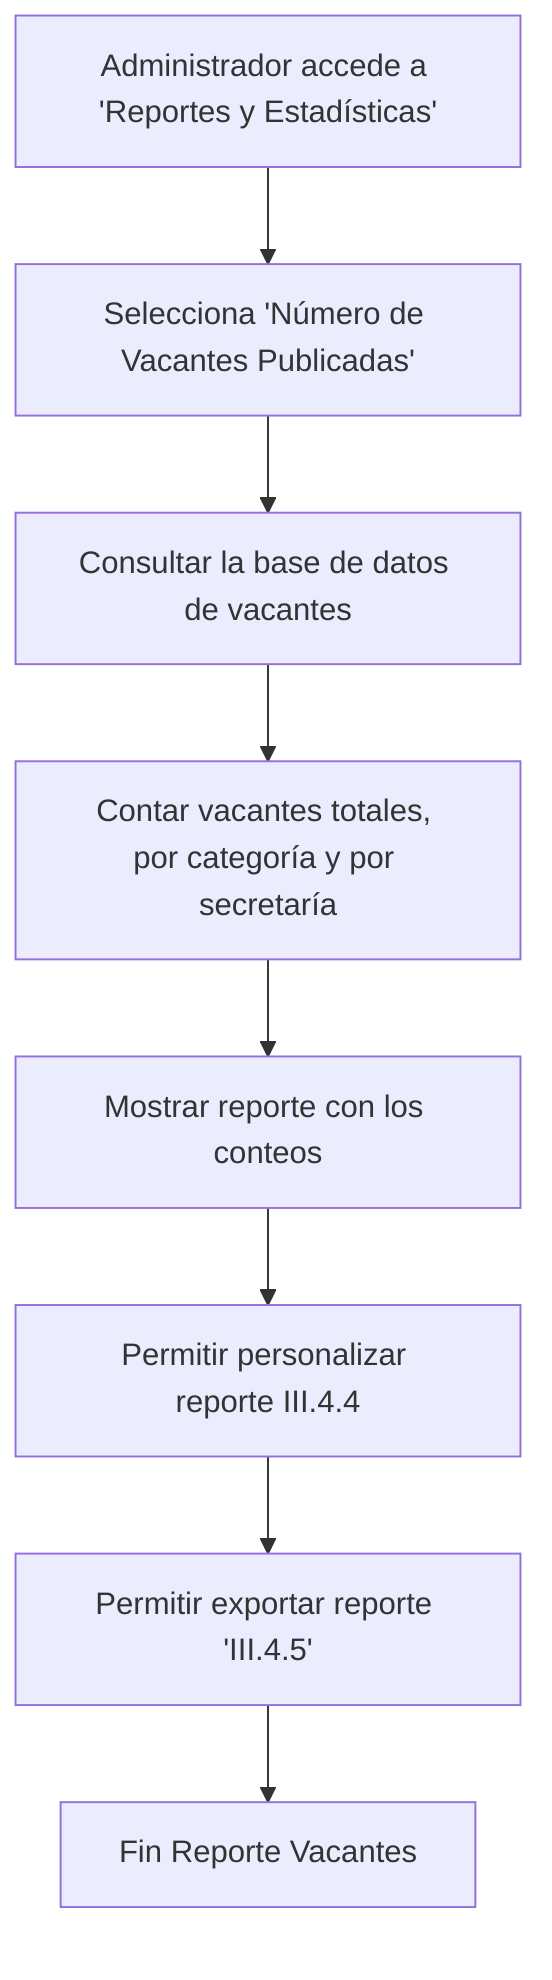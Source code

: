 graph TD
    A[Administrador accede a 'Reportes y Estadísticas'] --> B[Selecciona 'Número de Vacantes Publicadas'];
    B --> C[Consultar la base de datos de vacantes];
    C --> D[Contar vacantes totales, por categoría y por secretaría];
    D --> E[Mostrar reporte con los conteos];
    E --> F[Permitir personalizar reporte III.4.4];
    F --> G[Permitir exportar reporte 'III.4.5'];
    G --> H[Fin Reporte Vacantes];